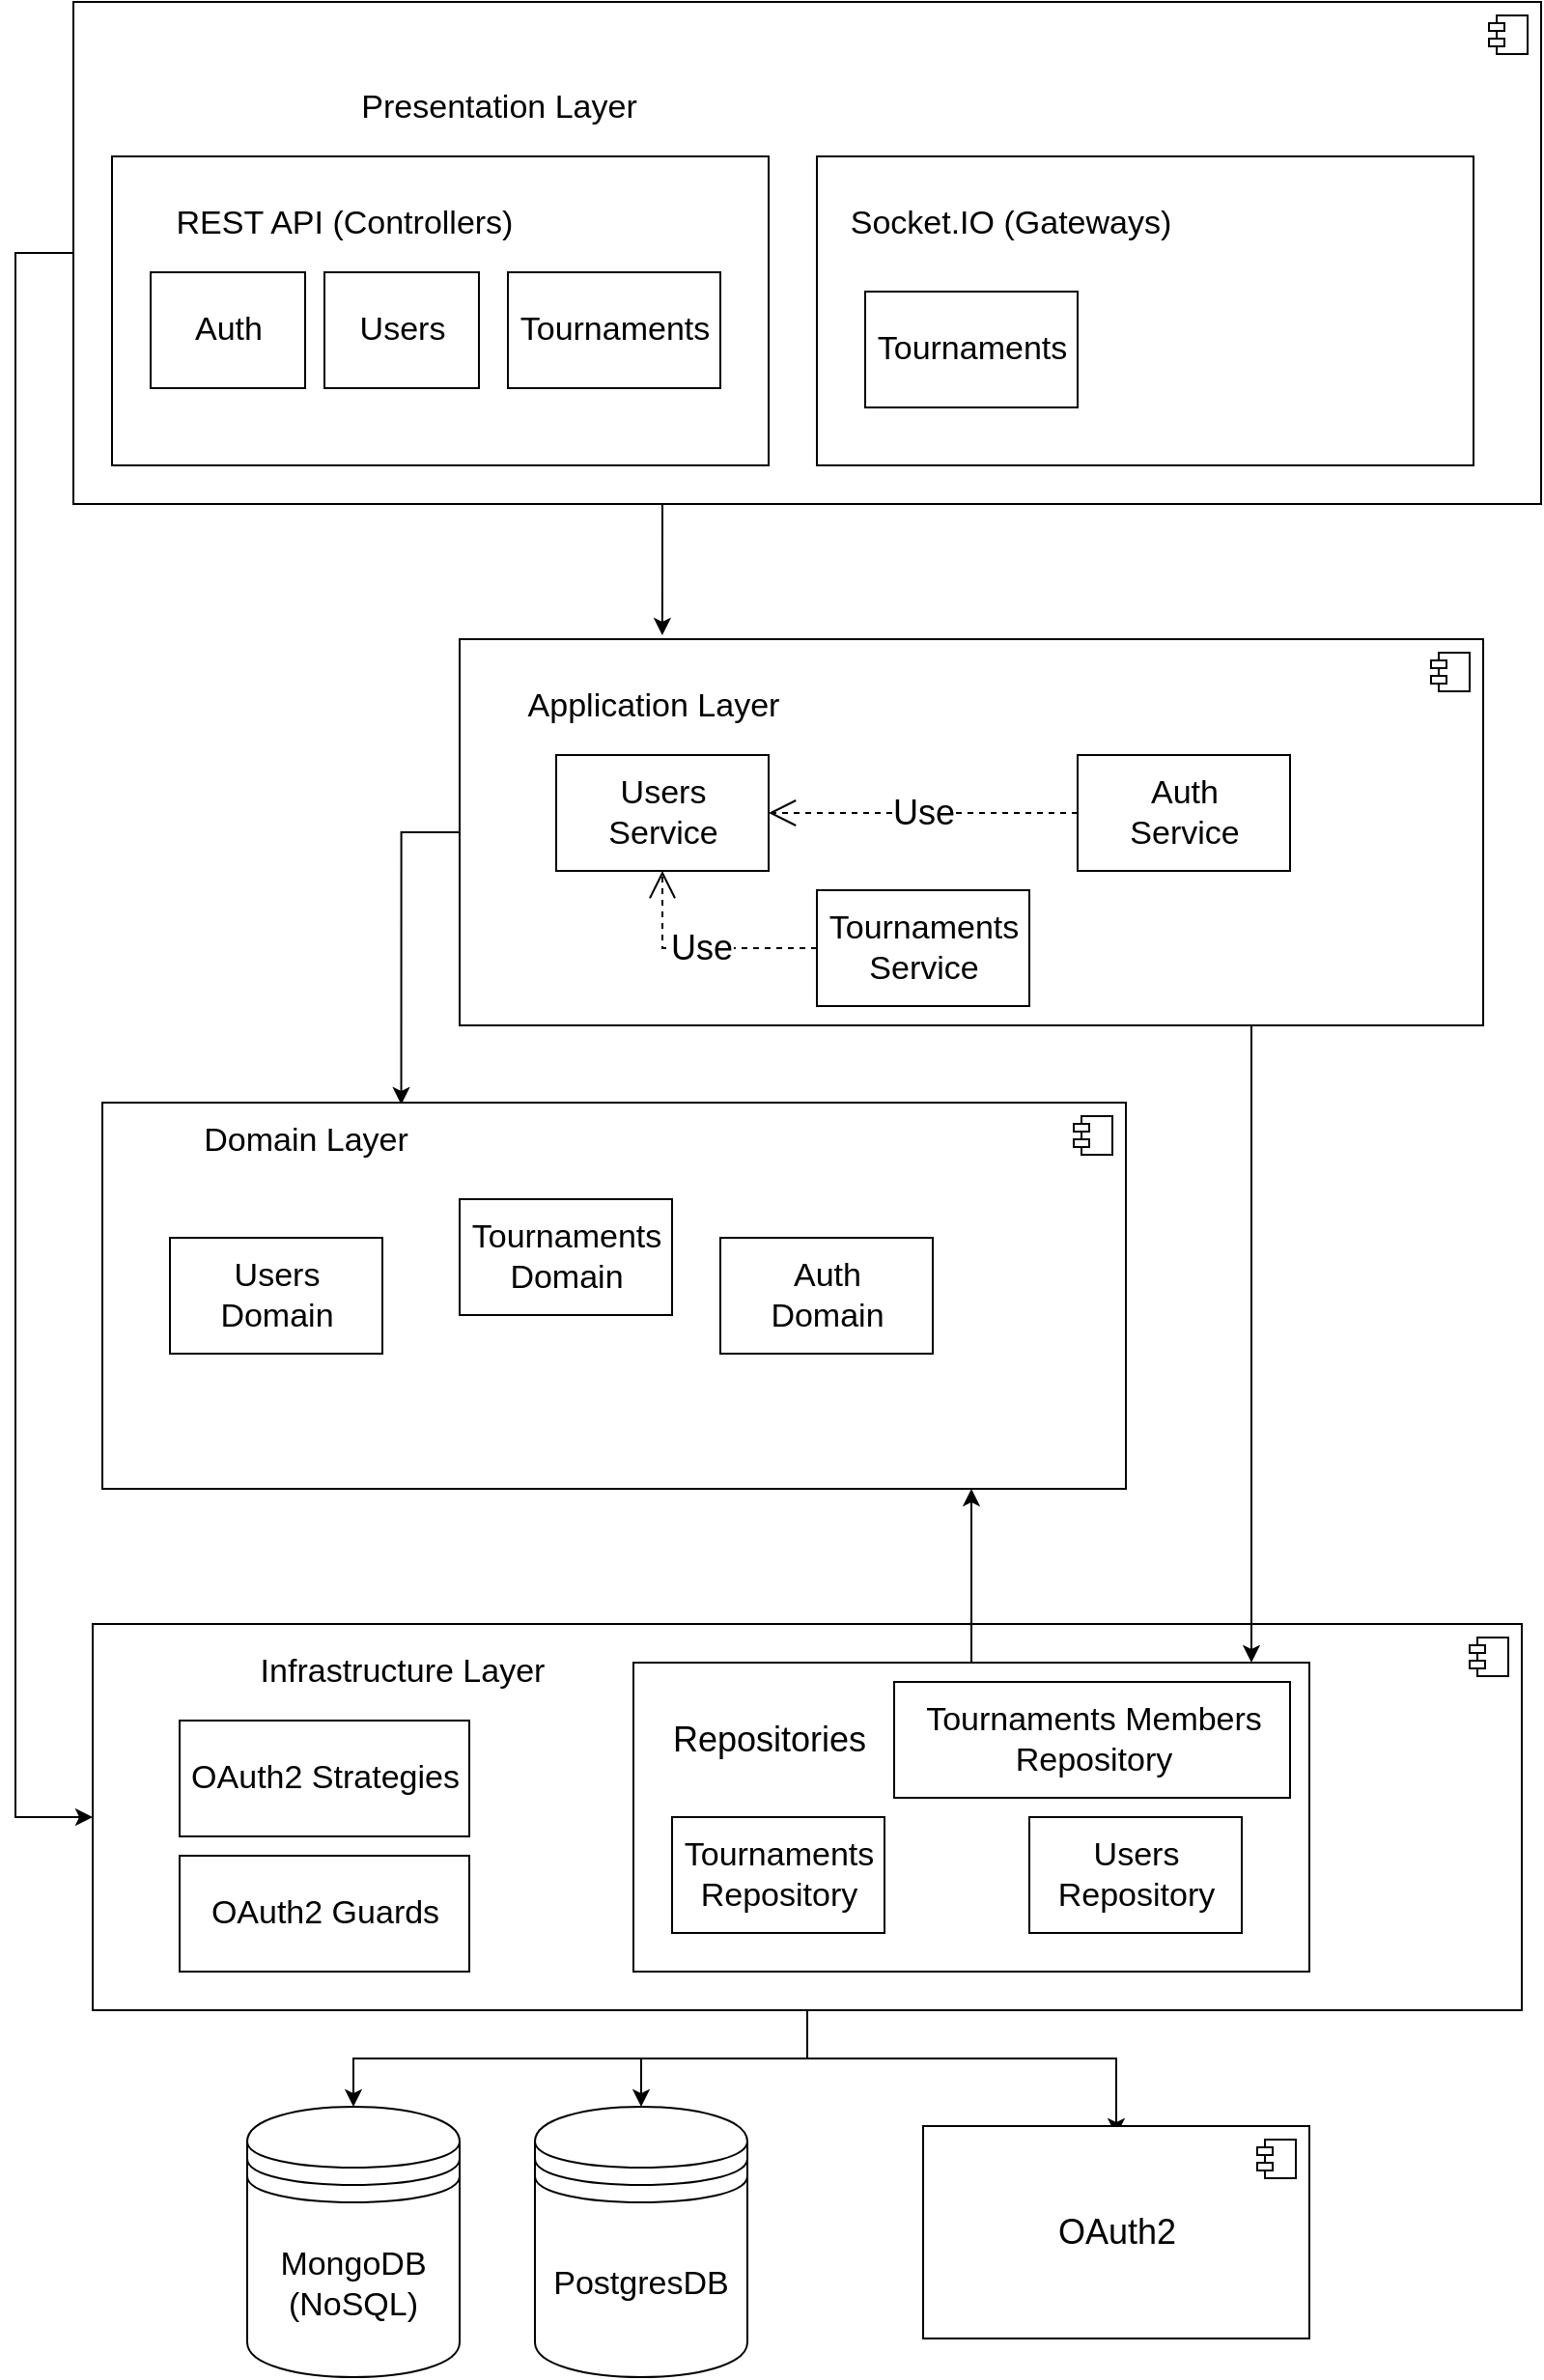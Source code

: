 <mxfile version="20.4.0" type="device"><diagram name="Page-1" id="b5b7bab2-c9e2-2cf4-8b2a-24fd1a2a6d21"><mxGraphModel dx="1422" dy="793" grid="1" gridSize="10" guides="1" tooltips="1" connect="1" arrows="1" fold="1" page="1" pageScale="1" pageWidth="827" pageHeight="1169" background="none" math="0" shadow="0"><root><mxCell id="0"/><mxCell id="1" parent="0"/><mxCell id="okJx0nKE_nsS0oeUednB-27" style="edgeStyle=orthogonalEdgeStyle;rounded=0;orthogonalLoop=1;jettySize=auto;html=1;entryX=0.198;entryY=-0.01;entryDx=0;entryDy=0;entryPerimeter=0;fontSize=17;" edge="1" parent="1" source="okJx0nKE_nsS0oeUednB-4" target="okJx0nKE_nsS0oeUednB-15"><mxGeometry relative="1" as="geometry"><Array as="points"><mxPoint x="345" y="300"/><mxPoint x="345" y="300"/></Array></mxGeometry></mxCell><mxCell id="okJx0nKE_nsS0oeUednB-63" style="edgeStyle=orthogonalEdgeStyle;rounded=0;orthogonalLoop=1;jettySize=auto;html=1;entryX=0;entryY=0.5;entryDx=0;entryDy=0;fontSize=18;" edge="1" parent="1" source="okJx0nKE_nsS0oeUednB-4" target="okJx0nKE_nsS0oeUednB-21"><mxGeometry relative="1" as="geometry"><Array as="points"><mxPoint x="10" y="160"/><mxPoint x="10" y="970"/></Array></mxGeometry></mxCell><mxCell id="okJx0nKE_nsS0oeUednB-4" value="" style="html=1;dropTarget=0;" vertex="1" parent="1"><mxGeometry x="40" y="30" width="760" height="260" as="geometry"/></mxCell><mxCell id="okJx0nKE_nsS0oeUednB-5" value="" style="shape=module;jettyWidth=8;jettyHeight=4;" vertex="1" parent="okJx0nKE_nsS0oeUednB-4"><mxGeometry x="1" width="20" height="20" relative="1" as="geometry"><mxPoint x="-27" y="7" as="offset"/></mxGeometry></mxCell><mxCell id="okJx0nKE_nsS0oeUednB-6" value="" style="html=1;" vertex="1" parent="1"><mxGeometry x="60" y="110" width="340" height="160" as="geometry"/></mxCell><mxCell id="okJx0nKE_nsS0oeUednB-7" value="&lt;font style=&quot;font-size: 17px;&quot;&gt;Presentation Layer&lt;br&gt;&lt;/font&gt;" style="text;html=1;align=center;verticalAlign=middle;resizable=0;points=[];autosize=1;strokeColor=none;fillColor=none;" vertex="1" parent="1"><mxGeometry x="180" y="70" width="160" height="30" as="geometry"/></mxCell><mxCell id="okJx0nKE_nsS0oeUednB-8" value="&lt;font style=&quot;font-size: 17px;&quot;&gt;REST API (Controllers)&lt;br&gt;&lt;/font&gt;" style="text;html=1;align=center;verticalAlign=middle;resizable=0;points=[];autosize=1;strokeColor=none;fillColor=none;fontSize=17;" vertex="1" parent="1"><mxGeometry x="80" y="130" width="200" height="30" as="geometry"/></mxCell><mxCell id="okJx0nKE_nsS0oeUednB-9" value="" style="html=1;" vertex="1" parent="1"><mxGeometry x="425" y="110" width="340" height="160" as="geometry"/></mxCell><mxCell id="okJx0nKE_nsS0oeUednB-10" value="Socket.IO&lt;font style=&quot;font-size: 17px;&quot;&gt; (&lt;/font&gt;&lt;span class=&quot;Y2IQFc&quot; lang=&quot;en&quot;&gt;Gateways&lt;/span&gt;&lt;font style=&quot;font-size: 17px;&quot;&gt;)&lt;/font&gt;" style="text;html=1;align=center;verticalAlign=middle;resizable=0;points=[];autosize=1;strokeColor=none;fillColor=none;fontSize=17;" vertex="1" parent="1"><mxGeometry x="430" y="130" width="190" height="30" as="geometry"/></mxCell><mxCell id="okJx0nKE_nsS0oeUednB-11" value="Auth" style="html=1;fontSize=17;" vertex="1" parent="1"><mxGeometry x="80" y="170" width="80" height="60" as="geometry"/></mxCell><mxCell id="okJx0nKE_nsS0oeUednB-12" value="Users" style="html=1;fontSize=17;" vertex="1" parent="1"><mxGeometry x="170" y="170" width="80" height="60" as="geometry"/></mxCell><mxCell id="okJx0nKE_nsS0oeUednB-13" value="Tournaments" style="html=1;fontSize=17;" vertex="1" parent="1"><mxGeometry x="265" y="170" width="110" height="60" as="geometry"/></mxCell><mxCell id="okJx0nKE_nsS0oeUednB-14" value="Tournaments" style="html=1;fontSize=17;" vertex="1" parent="1"><mxGeometry x="450" y="180" width="110" height="60" as="geometry"/></mxCell><mxCell id="okJx0nKE_nsS0oeUednB-25" style="edgeStyle=orthogonalEdgeStyle;rounded=0;orthogonalLoop=1;jettySize=auto;html=1;fontSize=17;entryX=0.292;entryY=0.005;entryDx=0;entryDy=0;entryPerimeter=0;" edge="1" parent="1" source="okJx0nKE_nsS0oeUednB-15" target="okJx0nKE_nsS0oeUednB-18"><mxGeometry relative="1" as="geometry"><mxPoint x="170" y="580" as="targetPoint"/><Array as="points"><mxPoint x="210" y="460"/></Array></mxGeometry></mxCell><mxCell id="okJx0nKE_nsS0oeUednB-15" value="" style="html=1;dropTarget=0;" vertex="1" parent="1"><mxGeometry x="240" y="360" width="530" height="200" as="geometry"/></mxCell><mxCell id="okJx0nKE_nsS0oeUednB-16" value="" style="shape=module;jettyWidth=8;jettyHeight=4;" vertex="1" parent="okJx0nKE_nsS0oeUednB-15"><mxGeometry x="1" width="20" height="20" relative="1" as="geometry"><mxPoint x="-27" y="7" as="offset"/></mxGeometry></mxCell><mxCell id="okJx0nKE_nsS0oeUednB-17" value="&lt;font style=&quot;font-size: 17px;&quot;&gt;Application Layer&lt;br&gt;&lt;/font&gt;" style="text;html=1;align=center;verticalAlign=middle;resizable=0;points=[];autosize=1;strokeColor=none;fillColor=none;" vertex="1" parent="1"><mxGeometry x="265" y="380" width="150" height="30" as="geometry"/></mxCell><mxCell id="okJx0nKE_nsS0oeUednB-18" value="" style="html=1;dropTarget=0;" vertex="1" parent="1"><mxGeometry x="55" y="600" width="530" height="200" as="geometry"/></mxCell><mxCell id="okJx0nKE_nsS0oeUednB-19" value="" style="shape=module;jettyWidth=8;jettyHeight=4;" vertex="1" parent="okJx0nKE_nsS0oeUednB-18"><mxGeometry x="1" width="20" height="20" relative="1" as="geometry"><mxPoint x="-27" y="7" as="offset"/></mxGeometry></mxCell><mxCell id="okJx0nKE_nsS0oeUednB-20" value="&lt;font style=&quot;font-size: 17px;&quot;&gt;Domain Layer&lt;br&gt;&lt;/font&gt;" style="text;html=1;align=center;verticalAlign=middle;resizable=0;points=[];autosize=1;strokeColor=none;fillColor=none;" vertex="1" parent="1"><mxGeometry x="95" y="605" width="130" height="30" as="geometry"/></mxCell><mxCell id="okJx0nKE_nsS0oeUednB-31" style="edgeStyle=orthogonalEdgeStyle;rounded=0;orthogonalLoop=1;jettySize=auto;html=1;entryX=0.5;entryY=0;entryDx=0;entryDy=0;fontSize=17;" edge="1" parent="1" source="okJx0nKE_nsS0oeUednB-21" target="okJx0nKE_nsS0oeUednB-29"><mxGeometry relative="1" as="geometry"/></mxCell><mxCell id="okJx0nKE_nsS0oeUednB-32" style="edgeStyle=orthogonalEdgeStyle;rounded=0;orthogonalLoop=1;jettySize=auto;html=1;fontSize=17;" edge="1" parent="1" source="okJx0nKE_nsS0oeUednB-21" target="okJx0nKE_nsS0oeUednB-30"><mxGeometry relative="1" as="geometry"/></mxCell><mxCell id="okJx0nKE_nsS0oeUednB-35" style="edgeStyle=orthogonalEdgeStyle;rounded=0;orthogonalLoop=1;jettySize=auto;html=1;entryX=0.5;entryY=0;entryDx=0;entryDy=0;fontSize=18;" edge="1" parent="1"><mxGeometry relative="1" as="geometry"><mxPoint x="420" y="1075" as="sourcePoint"/><mxPoint x="580" y="1135" as="targetPoint"/><Array as="points"><mxPoint x="420" y="1095"/><mxPoint x="580" y="1095"/></Array></mxGeometry></mxCell><mxCell id="okJx0nKE_nsS0oeUednB-21" value="" style="html=1;dropTarget=0;" vertex="1" parent="1"><mxGeometry x="50" y="870" width="740" height="200" as="geometry"/></mxCell><mxCell id="okJx0nKE_nsS0oeUednB-22" value="" style="shape=module;jettyWidth=8;jettyHeight=4;" vertex="1" parent="okJx0nKE_nsS0oeUednB-21"><mxGeometry x="1" width="20" height="20" relative="1" as="geometry"><mxPoint x="-27" y="7" as="offset"/></mxGeometry></mxCell><mxCell id="okJx0nKE_nsS0oeUednB-23" value="&lt;font style=&quot;font-size: 17px;&quot;&gt;Infrastructure Layer&lt;br&gt;&lt;/font&gt;" style="text;html=1;align=center;verticalAlign=middle;resizable=0;points=[];autosize=1;strokeColor=none;fillColor=none;" vertex="1" parent="1"><mxGeometry x="125" y="880" width="170" height="30" as="geometry"/></mxCell><mxCell id="okJx0nKE_nsS0oeUednB-29" value="&lt;div&gt;MongoDB&lt;/div&gt;&lt;div&gt;(NoSQL)&lt;br&gt;&lt;/div&gt;" style="shape=datastore;whiteSpace=wrap;html=1;fontSize=17;" vertex="1" parent="1"><mxGeometry x="130" y="1120" width="110" height="140" as="geometry"/></mxCell><mxCell id="okJx0nKE_nsS0oeUednB-30" value="&lt;div&gt;PostgresDB&lt;br&gt;&lt;/div&gt;" style="shape=datastore;whiteSpace=wrap;html=1;fontSize=17;" vertex="1" parent="1"><mxGeometry x="279" y="1120" width="110" height="140" as="geometry"/></mxCell><mxCell id="okJx0nKE_nsS0oeUednB-33" value="&lt;font style=&quot;font-size: 18px;&quot;&gt;OAuth2&lt;/font&gt;" style="html=1;dropTarget=0;" vertex="1" parent="1"><mxGeometry x="480" y="1130" width="200" height="110" as="geometry"/></mxCell><mxCell id="okJx0nKE_nsS0oeUednB-34" value="" style="shape=module;jettyWidth=8;jettyHeight=4;" vertex="1" parent="okJx0nKE_nsS0oeUednB-33"><mxGeometry x="1" width="20" height="20" relative="1" as="geometry"><mxPoint x="-27" y="7" as="offset"/></mxGeometry></mxCell><mxCell id="okJx0nKE_nsS0oeUednB-39" value="Tournaments&lt;br&gt;Service" style="html=1;fontSize=17;" vertex="1" parent="1"><mxGeometry x="425" y="490" width="110" height="60" as="geometry"/></mxCell><mxCell id="okJx0nKE_nsS0oeUednB-40" value="Users&lt;br&gt;Service" style="html=1;fontSize=17;" vertex="1" parent="1"><mxGeometry x="290" y="420" width="110" height="60" as="geometry"/></mxCell><mxCell id="okJx0nKE_nsS0oeUednB-41" value="Auth&lt;br&gt;Service" style="html=1;fontSize=17;" vertex="1" parent="1"><mxGeometry x="560" y="420" width="110" height="60" as="geometry"/></mxCell><mxCell id="okJx0nKE_nsS0oeUednB-45" value="Use" style="endArrow=open;endSize=12;dashed=1;html=1;rounded=0;fontSize=18;entryX=1;entryY=0.5;entryDx=0;entryDy=0;exitX=0;exitY=0.5;exitDx=0;exitDy=0;" edge="1" parent="1" source="okJx0nKE_nsS0oeUednB-41" target="okJx0nKE_nsS0oeUednB-40"><mxGeometry width="160" relative="1" as="geometry"><mxPoint x="450" y="400" as="sourcePoint"/><mxPoint x="610" y="400" as="targetPoint"/></mxGeometry></mxCell><mxCell id="okJx0nKE_nsS0oeUednB-47" value="Use" style="endArrow=open;endSize=12;dashed=1;html=1;rounded=0;fontSize=18;entryX=0.5;entryY=1;entryDx=0;entryDy=0;exitX=0;exitY=0.5;exitDx=0;exitDy=0;" edge="1" parent="1" source="okJx0nKE_nsS0oeUednB-39" target="okJx0nKE_nsS0oeUednB-40"><mxGeometry width="160" relative="1" as="geometry"><mxPoint x="250" y="520" as="sourcePoint"/><mxPoint x="410" y="520" as="targetPoint"/><Array as="points"><mxPoint x="345" y="520"/></Array></mxGeometry></mxCell><mxCell id="okJx0nKE_nsS0oeUednB-48" value="Users&lt;br&gt;Domain" style="html=1;fontSize=17;" vertex="1" parent="1"><mxGeometry x="90" y="670" width="110" height="60" as="geometry"/></mxCell><mxCell id="okJx0nKE_nsS0oeUednB-50" value="Tournaments&lt;br&gt;Domain" style="html=1;fontSize=17;" vertex="1" parent="1"><mxGeometry x="240" y="650" width="110" height="60" as="geometry"/></mxCell><mxCell id="okJx0nKE_nsS0oeUednB-51" value="Auth&lt;br&gt;Domain" style="html=1;fontSize=17;" vertex="1" parent="1"><mxGeometry x="375" y="670" width="110" height="60" as="geometry"/></mxCell><mxCell id="okJx0nKE_nsS0oeUednB-56" value="OAuth2 Strategies" style="html=1;fontSize=17;" vertex="1" parent="1"><mxGeometry x="95" y="920" width="150" height="60" as="geometry"/></mxCell><mxCell id="okJx0nKE_nsS0oeUednB-57" value="OAuth2 Guards" style="html=1;fontSize=17;" vertex="1" parent="1"><mxGeometry x="95" y="990" width="150" height="60" as="geometry"/></mxCell><mxCell id="okJx0nKE_nsS0oeUednB-61" style="edgeStyle=orthogonalEdgeStyle;rounded=0;orthogonalLoop=1;jettySize=auto;html=1;fontSize=18;" edge="1" parent="1" source="okJx0nKE_nsS0oeUednB-59" target="okJx0nKE_nsS0oeUednB-18"><mxGeometry relative="1" as="geometry"><Array as="points"><mxPoint x="505" y="838"/><mxPoint x="505" y="838"/></Array></mxGeometry></mxCell><mxCell id="okJx0nKE_nsS0oeUednB-59" value="" style="html=1;fontSize=18;" vertex="1" parent="1"><mxGeometry x="330" y="890" width="350" height="160" as="geometry"/></mxCell><mxCell id="okJx0nKE_nsS0oeUednB-60" value="Repositories" style="text;html=1;align=center;verticalAlign=middle;resizable=0;points=[];autosize=1;strokeColor=none;fillColor=none;fontSize=18;" vertex="1" parent="1"><mxGeometry x="340" y="910" width="120" height="40" as="geometry"/></mxCell><mxCell id="okJx0nKE_nsS0oeUednB-54" value="Tournaments Members&lt;br&gt;Repository" style="html=1;fontSize=17;" vertex="1" parent="1"><mxGeometry x="465" y="900" width="205" height="60" as="geometry"/></mxCell><mxCell id="okJx0nKE_nsS0oeUednB-52" value="Users&lt;br&gt;Repository" style="html=1;fontSize=17;" vertex="1" parent="1"><mxGeometry x="535" y="970" width="110" height="60" as="geometry"/></mxCell><mxCell id="okJx0nKE_nsS0oeUednB-53" value="Tournaments&lt;br&gt;Repository" style="html=1;fontSize=17;" vertex="1" parent="1"><mxGeometry x="350" y="970" width="110" height="60" as="geometry"/></mxCell><mxCell id="okJx0nKE_nsS0oeUednB-62" style="edgeStyle=orthogonalEdgeStyle;rounded=0;orthogonalLoop=1;jettySize=auto;html=1;fontSize=18;" edge="1" parent="1" source="okJx0nKE_nsS0oeUednB-15" target="okJx0nKE_nsS0oeUednB-59"><mxGeometry relative="1" as="geometry"><Array as="points"><mxPoint x="650" y="820"/><mxPoint x="650" y="820"/></Array></mxGeometry></mxCell></root></mxGraphModel></diagram></mxfile>